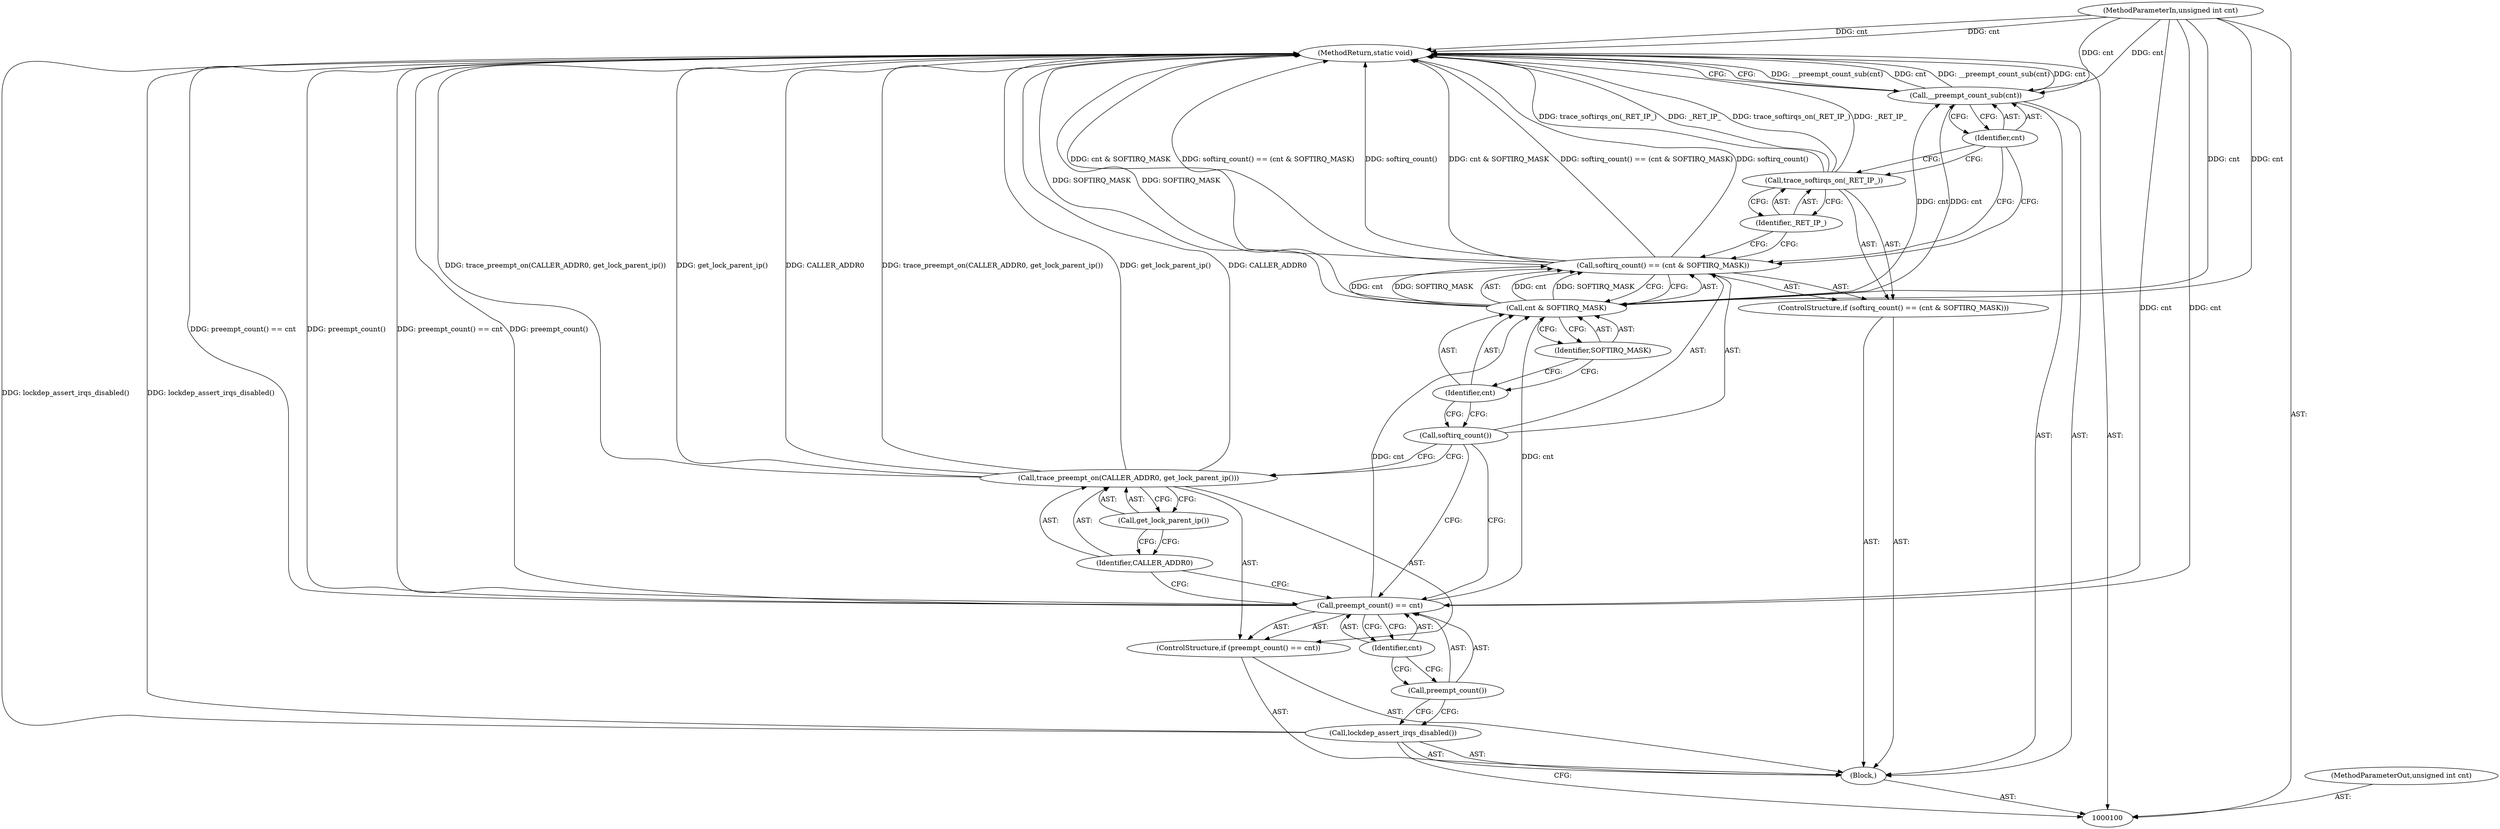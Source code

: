 digraph "0_linux_81f9c4e4177d31ced6f52a89bb70e93bfb77ca03" {
"1000121" [label="(MethodReturn,static void)"];
"1000101" [label="(MethodParameterIn,unsigned int cnt)"];
"1000162" [label="(MethodParameterOut,unsigned int cnt)"];
"1000119" [label="(Call,__preempt_count_sub(cnt))"];
"1000120" [label="(Identifier,cnt)"];
"1000102" [label="(Block,)"];
"1000103" [label="(Call,lockdep_assert_irqs_disabled())"];
"1000104" [label="(ControlStructure,if (preempt_count() == cnt))"];
"1000107" [label="(Identifier,cnt)"];
"1000105" [label="(Call,preempt_count() == cnt)"];
"1000106" [label="(Call,preempt_count())"];
"1000109" [label="(Identifier,CALLER_ADDR0)"];
"1000108" [label="(Call,trace_preempt_on(CALLER_ADDR0, get_lock_parent_ip()))"];
"1000110" [label="(Call,get_lock_parent_ip())"];
"1000111" [label="(ControlStructure,if (softirq_count() == (cnt & SOFTIRQ_MASK)))"];
"1000114" [label="(Call,cnt & SOFTIRQ_MASK)"];
"1000115" [label="(Identifier,cnt)"];
"1000116" [label="(Identifier,SOFTIRQ_MASK)"];
"1000112" [label="(Call,softirq_count() == (cnt & SOFTIRQ_MASK))"];
"1000113" [label="(Call,softirq_count())"];
"1000118" [label="(Identifier,_RET_IP_)"];
"1000117" [label="(Call,trace_softirqs_on(_RET_IP_))"];
"1000121" -> "1000100"  [label="AST: "];
"1000121" -> "1000119"  [label="CFG: "];
"1000117" -> "1000121"  [label="DDG: trace_softirqs_on(_RET_IP_)"];
"1000117" -> "1000121"  [label="DDG: _RET_IP_"];
"1000108" -> "1000121"  [label="DDG: trace_preempt_on(CALLER_ADDR0, get_lock_parent_ip())"];
"1000108" -> "1000121"  [label="DDG: get_lock_parent_ip()"];
"1000108" -> "1000121"  [label="DDG: CALLER_ADDR0"];
"1000105" -> "1000121"  [label="DDG: preempt_count() == cnt"];
"1000105" -> "1000121"  [label="DDG: preempt_count()"];
"1000112" -> "1000121"  [label="DDG: cnt & SOFTIRQ_MASK"];
"1000112" -> "1000121"  [label="DDG: softirq_count() == (cnt & SOFTIRQ_MASK)"];
"1000112" -> "1000121"  [label="DDG: softirq_count()"];
"1000103" -> "1000121"  [label="DDG: lockdep_assert_irqs_disabled()"];
"1000119" -> "1000121"  [label="DDG: __preempt_count_sub(cnt)"];
"1000119" -> "1000121"  [label="DDG: cnt"];
"1000114" -> "1000121"  [label="DDG: SOFTIRQ_MASK"];
"1000101" -> "1000121"  [label="DDG: cnt"];
"1000101" -> "1000100"  [label="AST: "];
"1000101" -> "1000121"  [label="DDG: cnt"];
"1000101" -> "1000105"  [label="DDG: cnt"];
"1000101" -> "1000114"  [label="DDG: cnt"];
"1000101" -> "1000119"  [label="DDG: cnt"];
"1000162" -> "1000100"  [label="AST: "];
"1000119" -> "1000102"  [label="AST: "];
"1000119" -> "1000120"  [label="CFG: "];
"1000120" -> "1000119"  [label="AST: "];
"1000121" -> "1000119"  [label="CFG: "];
"1000119" -> "1000121"  [label="DDG: __preempt_count_sub(cnt)"];
"1000119" -> "1000121"  [label="DDG: cnt"];
"1000114" -> "1000119"  [label="DDG: cnt"];
"1000101" -> "1000119"  [label="DDG: cnt"];
"1000120" -> "1000119"  [label="AST: "];
"1000120" -> "1000117"  [label="CFG: "];
"1000120" -> "1000112"  [label="CFG: "];
"1000119" -> "1000120"  [label="CFG: "];
"1000102" -> "1000100"  [label="AST: "];
"1000103" -> "1000102"  [label="AST: "];
"1000104" -> "1000102"  [label="AST: "];
"1000111" -> "1000102"  [label="AST: "];
"1000119" -> "1000102"  [label="AST: "];
"1000103" -> "1000102"  [label="AST: "];
"1000103" -> "1000100"  [label="CFG: "];
"1000106" -> "1000103"  [label="CFG: "];
"1000103" -> "1000121"  [label="DDG: lockdep_assert_irqs_disabled()"];
"1000104" -> "1000102"  [label="AST: "];
"1000105" -> "1000104"  [label="AST: "];
"1000108" -> "1000104"  [label="AST: "];
"1000107" -> "1000105"  [label="AST: "];
"1000107" -> "1000106"  [label="CFG: "];
"1000105" -> "1000107"  [label="CFG: "];
"1000105" -> "1000104"  [label="AST: "];
"1000105" -> "1000107"  [label="CFG: "];
"1000106" -> "1000105"  [label="AST: "];
"1000107" -> "1000105"  [label="AST: "];
"1000109" -> "1000105"  [label="CFG: "];
"1000113" -> "1000105"  [label="CFG: "];
"1000105" -> "1000121"  [label="DDG: preempt_count() == cnt"];
"1000105" -> "1000121"  [label="DDG: preempt_count()"];
"1000101" -> "1000105"  [label="DDG: cnt"];
"1000105" -> "1000114"  [label="DDG: cnt"];
"1000106" -> "1000105"  [label="AST: "];
"1000106" -> "1000103"  [label="CFG: "];
"1000107" -> "1000106"  [label="CFG: "];
"1000109" -> "1000108"  [label="AST: "];
"1000109" -> "1000105"  [label="CFG: "];
"1000110" -> "1000109"  [label="CFG: "];
"1000108" -> "1000104"  [label="AST: "];
"1000108" -> "1000110"  [label="CFG: "];
"1000109" -> "1000108"  [label="AST: "];
"1000110" -> "1000108"  [label="AST: "];
"1000113" -> "1000108"  [label="CFG: "];
"1000108" -> "1000121"  [label="DDG: trace_preempt_on(CALLER_ADDR0, get_lock_parent_ip())"];
"1000108" -> "1000121"  [label="DDG: get_lock_parent_ip()"];
"1000108" -> "1000121"  [label="DDG: CALLER_ADDR0"];
"1000110" -> "1000108"  [label="AST: "];
"1000110" -> "1000109"  [label="CFG: "];
"1000108" -> "1000110"  [label="CFG: "];
"1000111" -> "1000102"  [label="AST: "];
"1000112" -> "1000111"  [label="AST: "];
"1000117" -> "1000111"  [label="AST: "];
"1000114" -> "1000112"  [label="AST: "];
"1000114" -> "1000116"  [label="CFG: "];
"1000115" -> "1000114"  [label="AST: "];
"1000116" -> "1000114"  [label="AST: "];
"1000112" -> "1000114"  [label="CFG: "];
"1000114" -> "1000121"  [label="DDG: SOFTIRQ_MASK"];
"1000114" -> "1000112"  [label="DDG: cnt"];
"1000114" -> "1000112"  [label="DDG: SOFTIRQ_MASK"];
"1000105" -> "1000114"  [label="DDG: cnt"];
"1000101" -> "1000114"  [label="DDG: cnt"];
"1000114" -> "1000119"  [label="DDG: cnt"];
"1000115" -> "1000114"  [label="AST: "];
"1000115" -> "1000113"  [label="CFG: "];
"1000116" -> "1000115"  [label="CFG: "];
"1000116" -> "1000114"  [label="AST: "];
"1000116" -> "1000115"  [label="CFG: "];
"1000114" -> "1000116"  [label="CFG: "];
"1000112" -> "1000111"  [label="AST: "];
"1000112" -> "1000114"  [label="CFG: "];
"1000113" -> "1000112"  [label="AST: "];
"1000114" -> "1000112"  [label="AST: "];
"1000118" -> "1000112"  [label="CFG: "];
"1000120" -> "1000112"  [label="CFG: "];
"1000112" -> "1000121"  [label="DDG: cnt & SOFTIRQ_MASK"];
"1000112" -> "1000121"  [label="DDG: softirq_count() == (cnt & SOFTIRQ_MASK)"];
"1000112" -> "1000121"  [label="DDG: softirq_count()"];
"1000114" -> "1000112"  [label="DDG: cnt"];
"1000114" -> "1000112"  [label="DDG: SOFTIRQ_MASK"];
"1000113" -> "1000112"  [label="AST: "];
"1000113" -> "1000108"  [label="CFG: "];
"1000113" -> "1000105"  [label="CFG: "];
"1000115" -> "1000113"  [label="CFG: "];
"1000118" -> "1000117"  [label="AST: "];
"1000118" -> "1000112"  [label="CFG: "];
"1000117" -> "1000118"  [label="CFG: "];
"1000117" -> "1000111"  [label="AST: "];
"1000117" -> "1000118"  [label="CFG: "];
"1000118" -> "1000117"  [label="AST: "];
"1000120" -> "1000117"  [label="CFG: "];
"1000117" -> "1000121"  [label="DDG: trace_softirqs_on(_RET_IP_)"];
"1000117" -> "1000121"  [label="DDG: _RET_IP_"];
}
